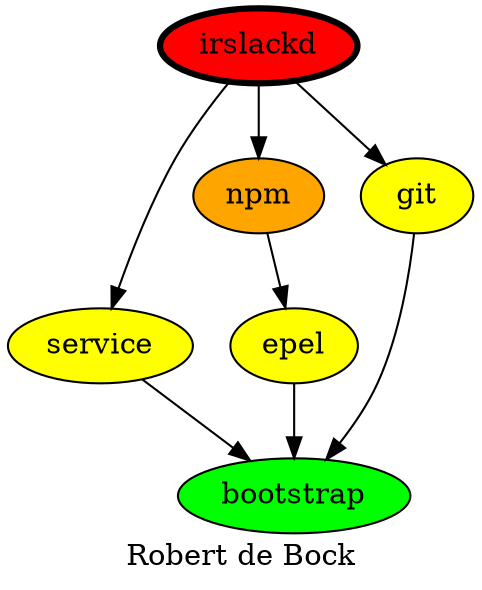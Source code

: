 digraph PhiloDilemma {
  label = "Robert de Bock" ;
  overlap=false
  {
    bootstrap [fillcolor=green style=filled]
    epel [fillcolor=yellow style=filled]
    service [fillcolor=yellow style=filled]
    npm [fillcolor=orange style=filled]
    git [fillcolor=yellow style=filled]
    irslackd [fillcolor=red style=filled penwidth=3]
  }
  {epel git service} -> bootstrap
  npm -> epel
  irslackd -> {npm git service}
}
